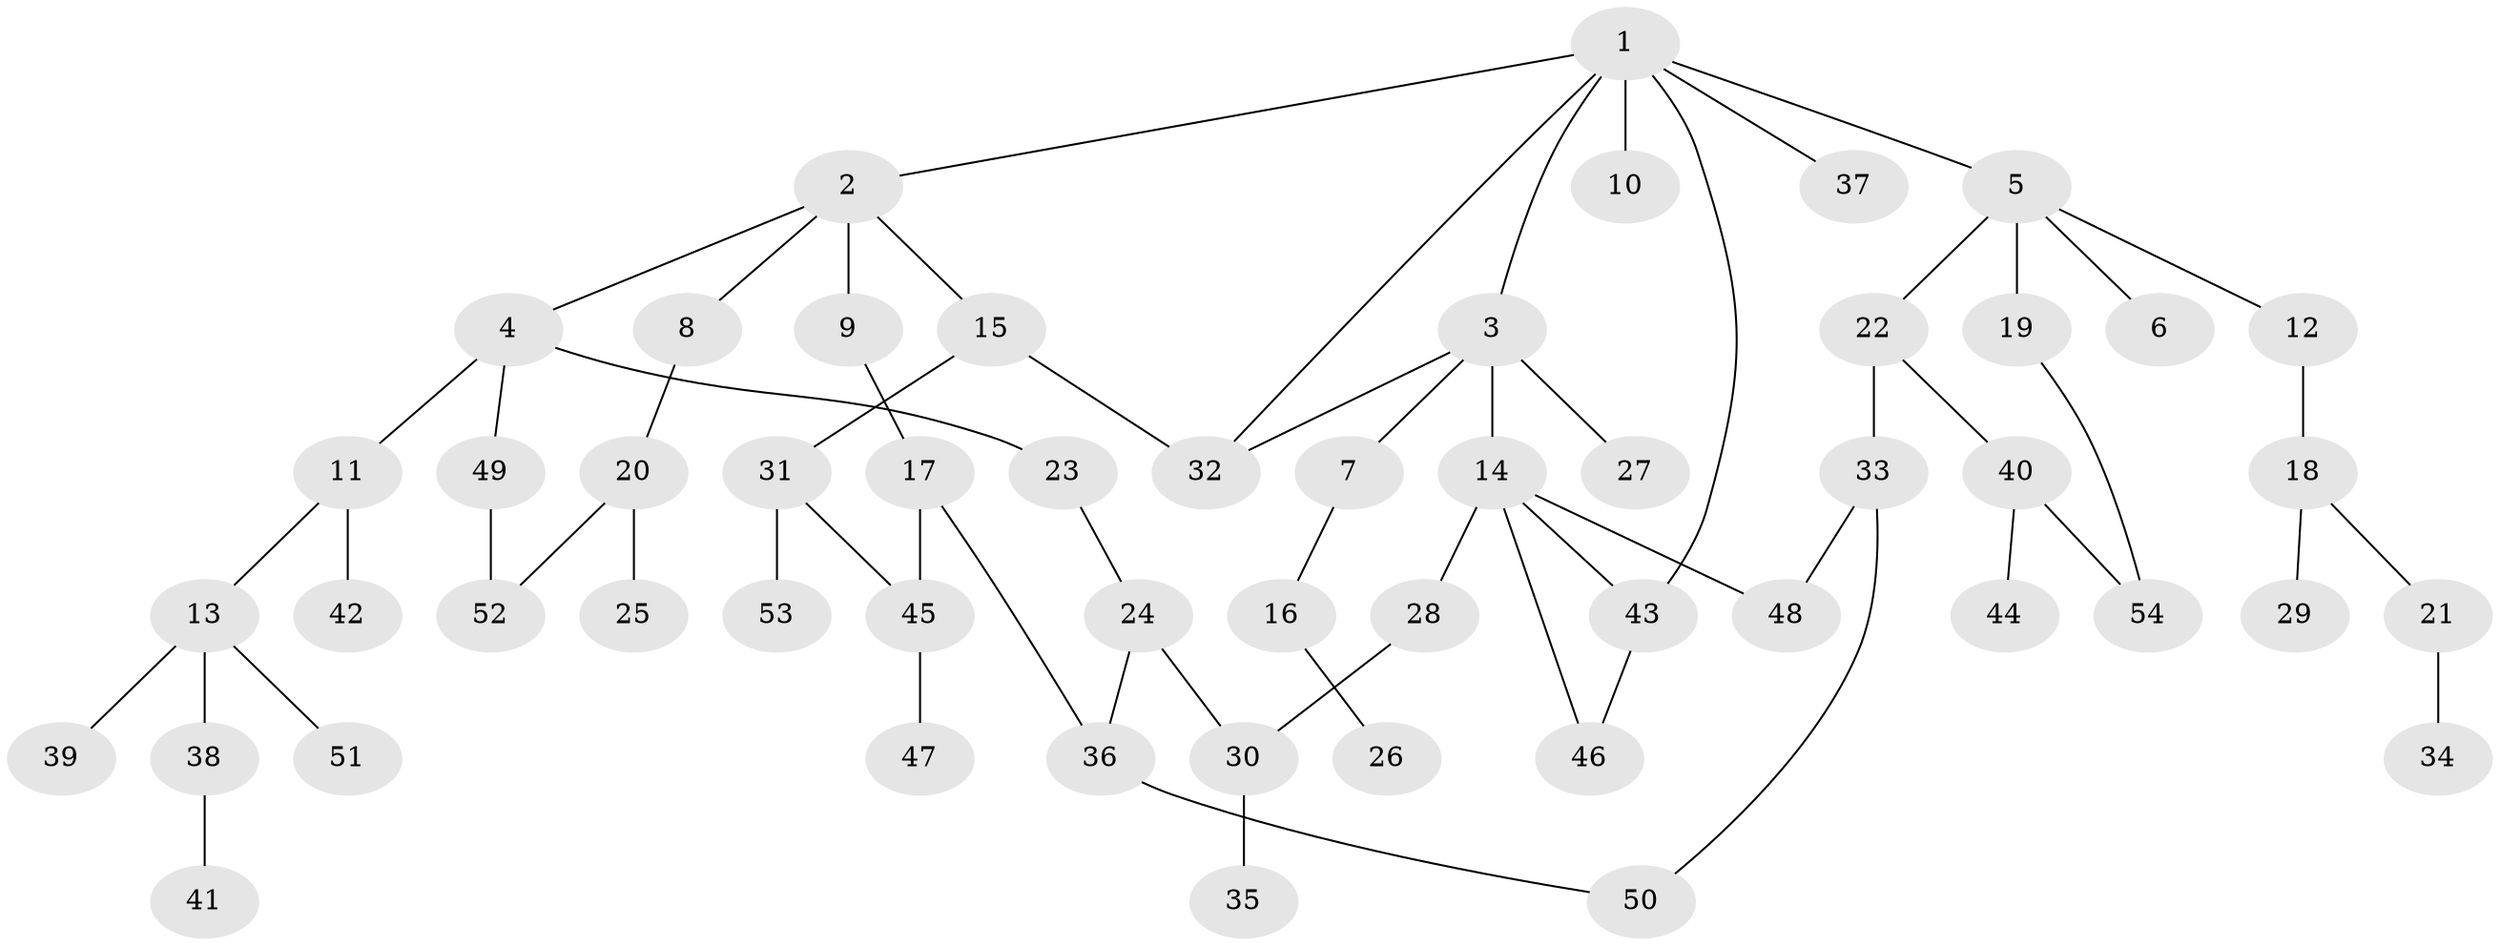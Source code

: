 // coarse degree distribution, {6: 0.029411764705882353, 5: 0.029411764705882353, 4: 0.14705882352941177, 2: 0.35294117647058826, 3: 0.23529411764705882, 1: 0.20588235294117646}
// Generated by graph-tools (version 1.1) at 2025/48/03/04/25 22:48:55]
// undirected, 54 vertices, 64 edges
graph export_dot {
  node [color=gray90,style=filled];
  1;
  2;
  3;
  4;
  5;
  6;
  7;
  8;
  9;
  10;
  11;
  12;
  13;
  14;
  15;
  16;
  17;
  18;
  19;
  20;
  21;
  22;
  23;
  24;
  25;
  26;
  27;
  28;
  29;
  30;
  31;
  32;
  33;
  34;
  35;
  36;
  37;
  38;
  39;
  40;
  41;
  42;
  43;
  44;
  45;
  46;
  47;
  48;
  49;
  50;
  51;
  52;
  53;
  54;
  1 -- 2;
  1 -- 3;
  1 -- 5;
  1 -- 10;
  1 -- 37;
  1 -- 32;
  1 -- 43;
  2 -- 4;
  2 -- 8;
  2 -- 9;
  2 -- 15;
  3 -- 7;
  3 -- 14;
  3 -- 27;
  3 -- 32;
  4 -- 11;
  4 -- 23;
  4 -- 49;
  5 -- 6;
  5 -- 12;
  5 -- 19;
  5 -- 22;
  7 -- 16;
  8 -- 20;
  9 -- 17;
  11 -- 13;
  11 -- 42;
  12 -- 18;
  13 -- 38;
  13 -- 39;
  13 -- 51;
  14 -- 28;
  14 -- 43;
  14 -- 48;
  14 -- 46;
  15 -- 31;
  15 -- 32;
  16 -- 26;
  17 -- 36;
  17 -- 45;
  18 -- 21;
  18 -- 29;
  19 -- 54;
  20 -- 25;
  20 -- 52;
  21 -- 34;
  22 -- 33;
  22 -- 40;
  23 -- 24;
  24 -- 36;
  24 -- 30;
  28 -- 30;
  30 -- 35;
  31 -- 45;
  31 -- 53;
  33 -- 50;
  33 -- 48;
  36 -- 50;
  38 -- 41;
  40 -- 44;
  40 -- 54;
  43 -- 46;
  45 -- 47;
  49 -- 52;
}
